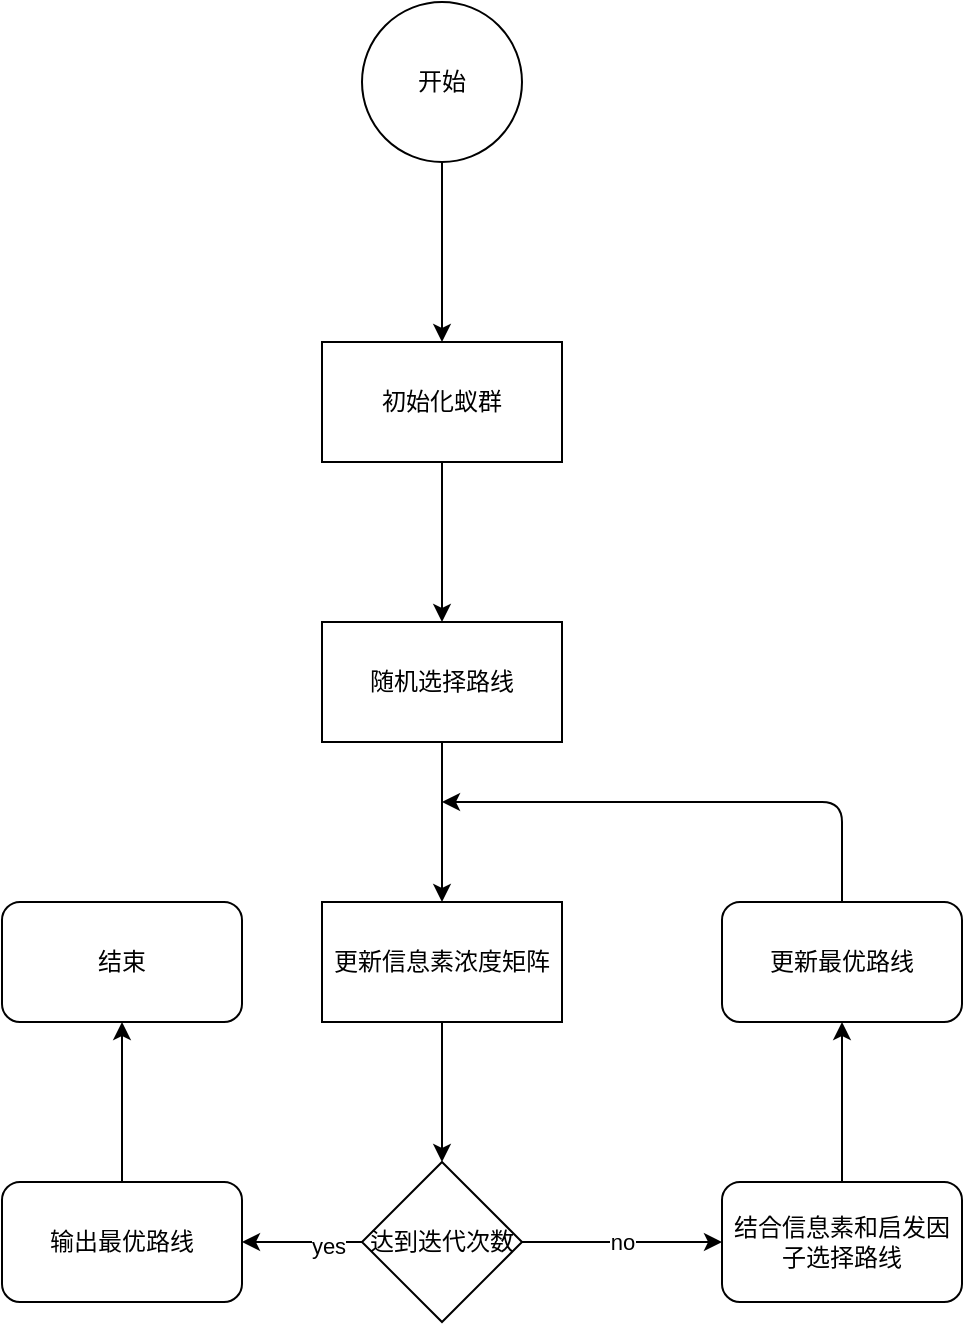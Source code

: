 <mxfile>
    <diagram id="QUC9fLL6mzHotCMlbEGZ" name="第 1 页">
        <mxGraphModel dx="637" dy="393" grid="1" gridSize="10" guides="1" tooltips="1" connect="1" arrows="1" fold="1" page="1" pageScale="1" pageWidth="827" pageHeight="1169" math="0" shadow="0">
            <root>
                <mxCell id="0"/>
                <mxCell id="1" parent="0"/>
                <mxCell id="4" value="" style="edgeStyle=none;html=1;" edge="1" parent="1" source="2" target="3">
                    <mxGeometry relative="1" as="geometry"/>
                </mxCell>
                <mxCell id="2" value="开始" style="ellipse;whiteSpace=wrap;html=1;" vertex="1" parent="1">
                    <mxGeometry x="290" y="170" width="80" height="80" as="geometry"/>
                </mxCell>
                <mxCell id="6" value="" style="edgeStyle=none;html=1;" edge="1" parent="1" source="3" target="5">
                    <mxGeometry relative="1" as="geometry"/>
                </mxCell>
                <mxCell id="3" value="初始化蚁群" style="whiteSpace=wrap;html=1;" vertex="1" parent="1">
                    <mxGeometry x="270" y="340" width="120" height="60" as="geometry"/>
                </mxCell>
                <mxCell id="8" value="" style="edgeStyle=none;html=1;" edge="1" parent="1" source="5" target="7">
                    <mxGeometry relative="1" as="geometry"/>
                </mxCell>
                <mxCell id="5" value="随机选择路线" style="whiteSpace=wrap;html=1;" vertex="1" parent="1">
                    <mxGeometry x="270" y="480" width="120" height="60" as="geometry"/>
                </mxCell>
                <mxCell id="12" value="" style="edgeStyle=none;html=1;" edge="1" parent="1" source="7" target="11">
                    <mxGeometry relative="1" as="geometry"/>
                </mxCell>
                <mxCell id="7" value="更新信息素浓度矩阵" style="whiteSpace=wrap;html=1;" vertex="1" parent="1">
                    <mxGeometry x="270" y="620" width="120" height="60" as="geometry"/>
                </mxCell>
                <mxCell id="14" value="no" style="edgeStyle=none;html=1;" edge="1" parent="1" source="11" target="13">
                    <mxGeometry relative="1" as="geometry"/>
                </mxCell>
                <mxCell id="17" value="" style="edgeStyle=none;html=1;" edge="1" parent="1" source="11" target="16">
                    <mxGeometry relative="1" as="geometry"/>
                </mxCell>
                <mxCell id="18" value="yes" style="edgeLabel;html=1;align=center;verticalAlign=middle;resizable=0;points=[];" vertex="1" connectable="0" parent="17">
                    <mxGeometry x="-0.433" y="2" relative="1" as="geometry">
                        <mxPoint as="offset"/>
                    </mxGeometry>
                </mxCell>
                <mxCell id="11" value="达到迭代次数" style="rhombus;whiteSpace=wrap;html=1;" vertex="1" parent="1">
                    <mxGeometry x="290" y="750" width="80" height="80" as="geometry"/>
                </mxCell>
                <mxCell id="22" value="" style="edgeStyle=none;html=1;" edge="1" parent="1" source="13" target="21">
                    <mxGeometry relative="1" as="geometry"/>
                </mxCell>
                <mxCell id="13" value="结合信息素和启发因子选择路线" style="rounded=1;whiteSpace=wrap;html=1;" vertex="1" parent="1">
                    <mxGeometry x="470" y="760" width="120" height="60" as="geometry"/>
                </mxCell>
                <mxCell id="20" value="" style="edgeStyle=none;html=1;" edge="1" parent="1" source="16" target="19">
                    <mxGeometry relative="1" as="geometry"/>
                </mxCell>
                <mxCell id="16" value="输出最优路线" style="rounded=1;whiteSpace=wrap;html=1;" vertex="1" parent="1">
                    <mxGeometry x="110" y="760" width="120" height="60" as="geometry"/>
                </mxCell>
                <mxCell id="19" value="结束" style="rounded=1;whiteSpace=wrap;html=1;" vertex="1" parent="1">
                    <mxGeometry x="110" y="620" width="120" height="60" as="geometry"/>
                </mxCell>
                <mxCell id="23" style="edgeStyle=none;html=1;" edge="1" parent="1" source="21">
                    <mxGeometry relative="1" as="geometry">
                        <mxPoint x="330" y="570" as="targetPoint"/>
                        <Array as="points">
                            <mxPoint x="530" y="570"/>
                        </Array>
                    </mxGeometry>
                </mxCell>
                <mxCell id="21" value="更新最优路线" style="whiteSpace=wrap;html=1;rounded=1;" vertex="1" parent="1">
                    <mxGeometry x="470" y="620" width="120" height="60" as="geometry"/>
                </mxCell>
            </root>
        </mxGraphModel>
    </diagram>
</mxfile>